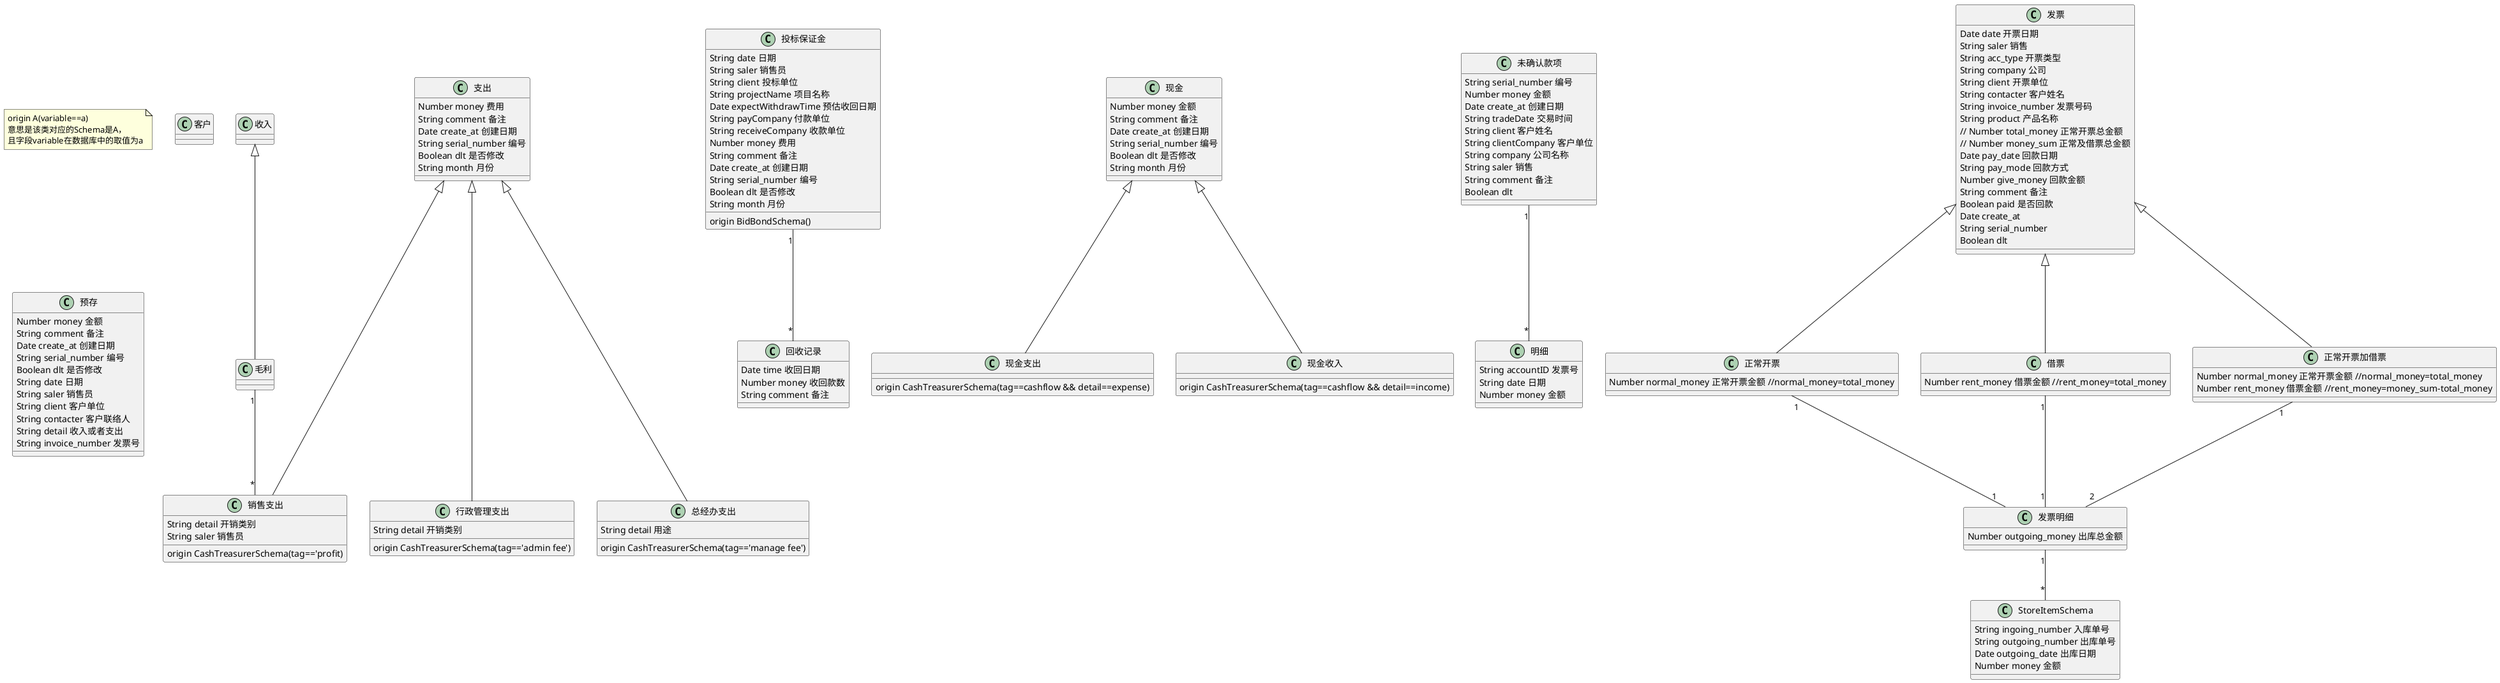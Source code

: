 @startuml model

note as 说明
origin A(variable==a)
意思是该类对应的Schema是A，
且字段variable在数据库中的取值为a
end note

class 收入{
}

收入 <|-- 毛利

class 毛利{

}
毛利 "1" -- "*" 销售支出

class 支出{
  Number money 费用
  String comment 备注
  Date create_at 创建日期
  String serial_number 编号
  Boolean dlt 是否修改
  String month 月份
}

支出 <|--- 行政管理支出
支出 <|--- 总经办支出
支出 <|--- 销售支出

class 投标保证金{
  String date 日期
  String saler 销售员
  String client 投标单位
  String projectName 项目名称
  Date expectWithdrawTime 预估收回日期
  String payCompany 付款单位
  String receiveCompany 收款单位
  Number money 费用
  String comment 备注
  Date create_at 创建日期
  String serial_number 编号
  Boolean dlt 是否修改
  String month 月份
  origin BidBondSchema()
}
投标保证金 "1" -- "*" 回收记录

class 回收记录{
  Date time 收回日期
  Number money 收回款数
  String comment 备注
}

class 现金{
  Number money 金额
  String comment 备注
  Date create_at 创建日期
  String serial_number 编号
  Boolean dlt 是否修改
  String month 月份
}

现金 <|-- 现金支出
现金 <|-- 现金收入

class 现金支出{
  origin CashTreasurerSchema(tag==cashflow && detail==expense)
}

class 现金收入{
  origin CashTreasurerSchema(tag==cashflow && detail==income)
}

class 行政管理支出{
  String detail 开销类别
  origin CashTreasurerSchema(tag=='admin fee')
}

class 总经办支出{
  String detail 用途
  origin CashTreasurerSchema(tag=='manage fee')
}

class 销售支出{
  String detail 开销类别
  String saler 销售员
  origin CashTreasurerSchema(tag=='profit)
}

class 客户{
}


class 预存{
  Number money 金额
  String comment 备注
  Date create_at 创建日期
  String serial_number 编号
  Boolean dlt 是否修改
  String date 日期
  String saler 销售员
  String client 客户单位
  String contacter 客户联络人
  String detail 收入或者支出
  String invoice_number 发票号
}

class 未确认款项{
  String serial_number 编号
  Number money 金额
  Date create_at 创建日期
  String tradeDate 交易时间
  String client 客户姓名
  String clientCompany 客户单位
  String company 公司名称
  String saler 销售
  String comment 备注
  Boolean dlt
}
未确认款项 "1" -- "*" 明细

class 明细{
  String accountID 发票号
  String date 日期
  Number money 金额
}

class 发票{
  Date date 开票日期
  String saler 销售
  String acc_type 开票类型
  String company 公司
  String client 开票单位
  String contacter 客户姓名
  String invoice_number 发票号码
  String product 产品名称
  // Number total_money 正常开票总金额
  // Number money_sum 正常及借票总金额
  Date pay_date 回款日期
  String pay_mode 回款方式
  Number give_money 回款金额
  String comment 备注
  Boolean paid 是否回款
  Date create_at
  String serial_number
  Boolean dlt
}

发票 <|-- 正常开票
发票 <|-- 借票
发票 <|-- 正常开票加借票

class 正常开票{
  Number normal_money 正常开票金额 //normal_money=total_money
}
正常开票 "1" -- "1" 发票明细

class 借票{
  Number rent_money 借票金额 //rent_money=total_money
}
借票 "1" -- "1" 发票明细

class 正常开票加借票{
  Number normal_money 正常开票金额 //normal_money=total_money
  Number rent_money 借票金额 //rent_money=money_sum-total_money
}
正常开票加借票 "1" -- "2" 发票明细

class 发票明细{
  Number outgoing_money 出库总金额
}
发票明细 "1" -- "*" StoreItemSchema

class StoreItemSchema{
  String ingoing_number 入库单号
  String outgoing_number 出库单号
  Date outgoing_date 出库日期
  Number money 金额
}

@enduml